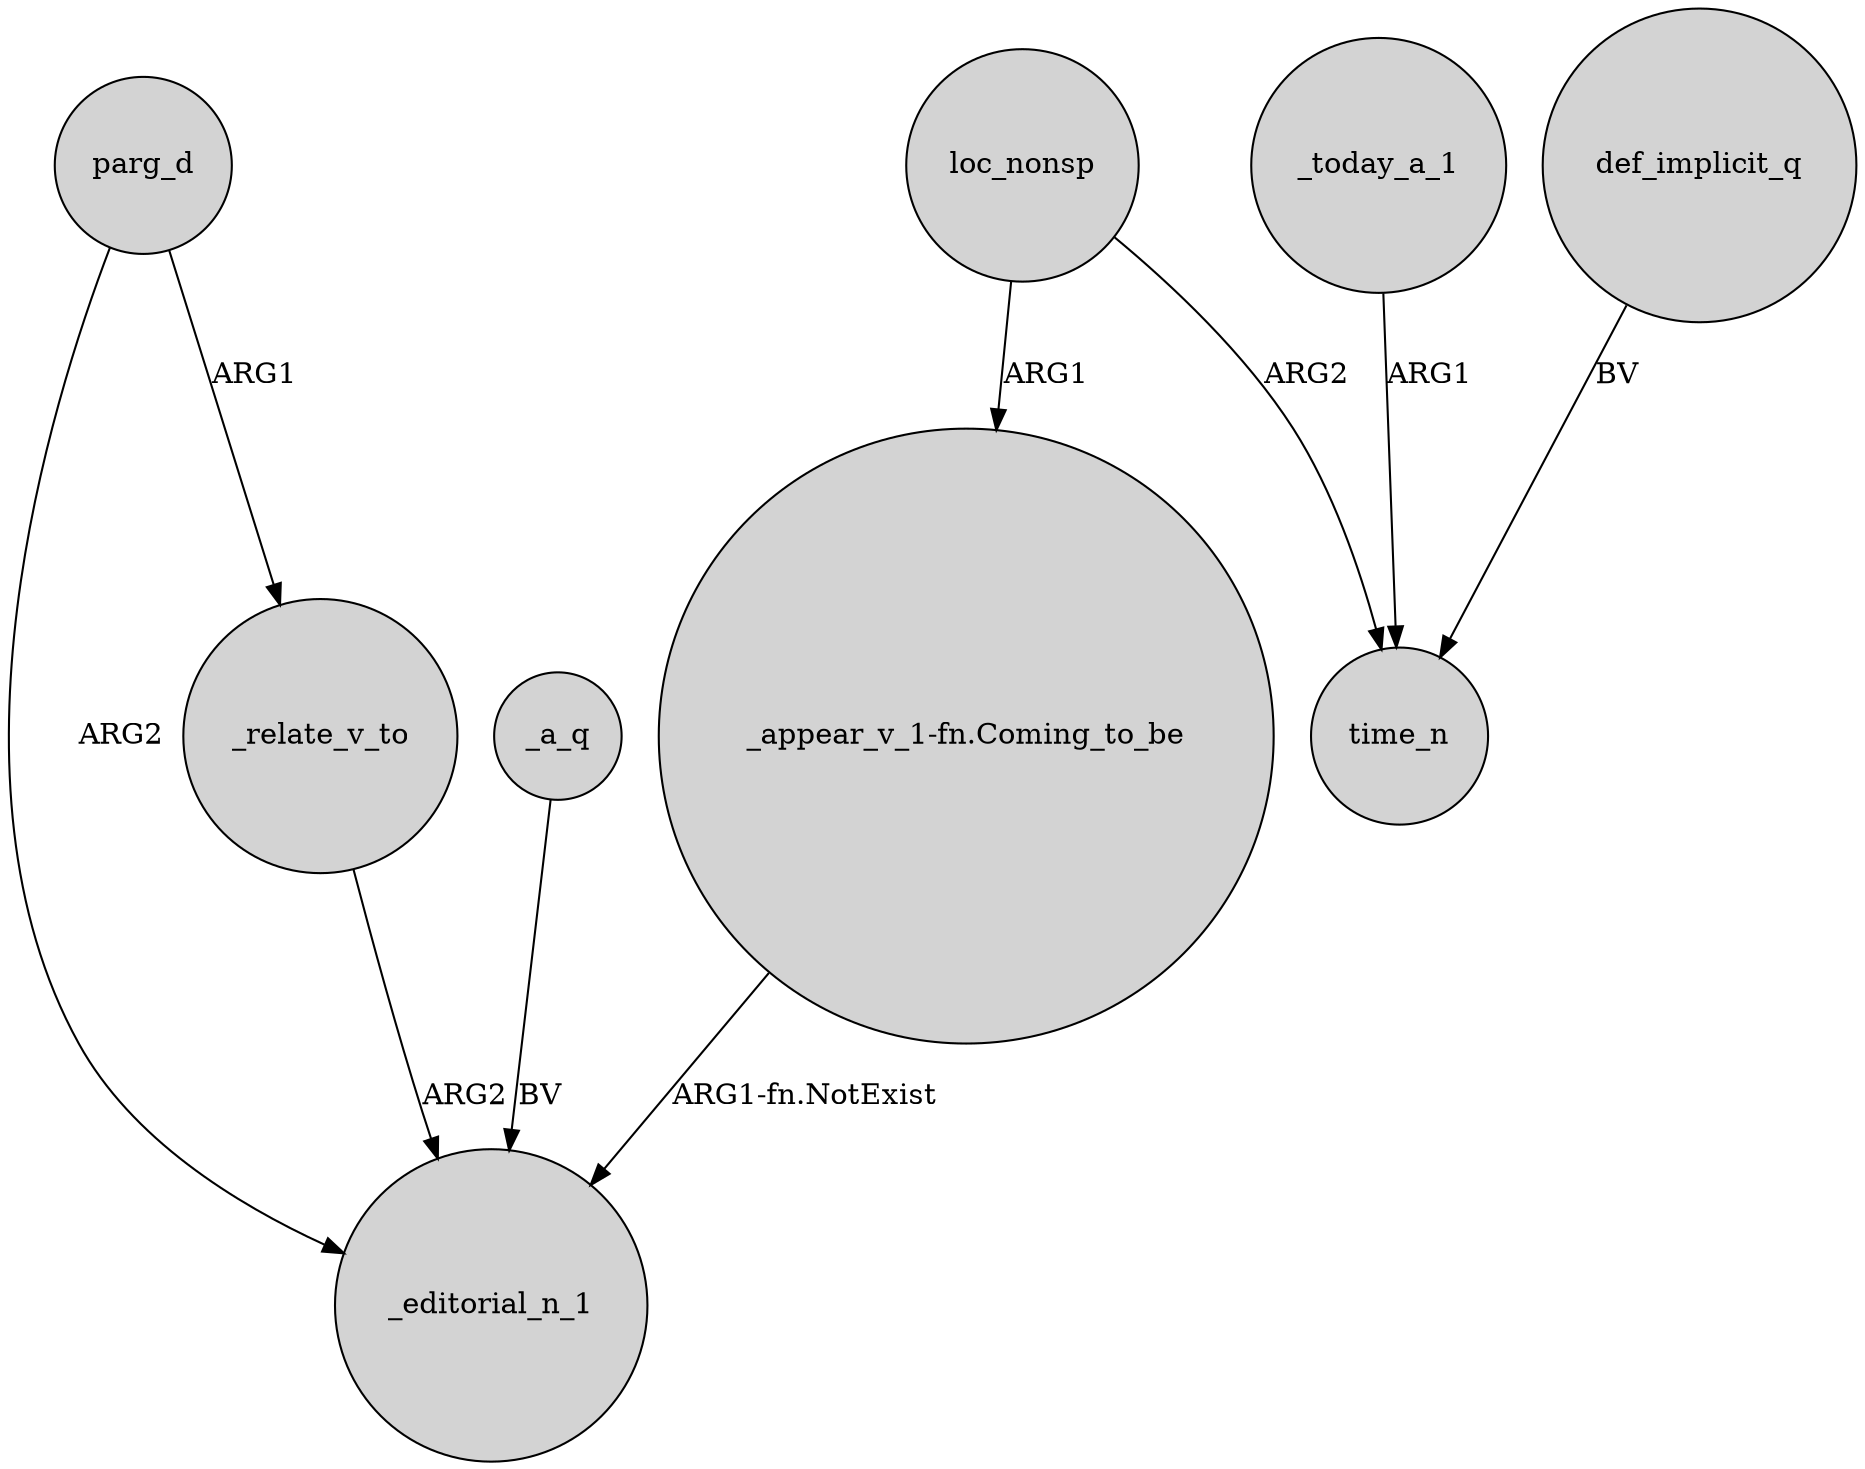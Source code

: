 digraph {
	node [shape=circle style=filled]
	"_appear_v_1-fn.Coming_to_be" -> _editorial_n_1 [label="ARG1-fn.NotExist"]
	loc_nonsp -> "_appear_v_1-fn.Coming_to_be" [label=ARG1]
	_today_a_1 -> time_n [label=ARG1]
	parg_d -> _editorial_n_1 [label=ARG2]
	parg_d -> _relate_v_to [label=ARG1]
	loc_nonsp -> time_n [label=ARG2]
	def_implicit_q -> time_n [label=BV]
	_relate_v_to -> _editorial_n_1 [label=ARG2]
	_a_q -> _editorial_n_1 [label=BV]
}
